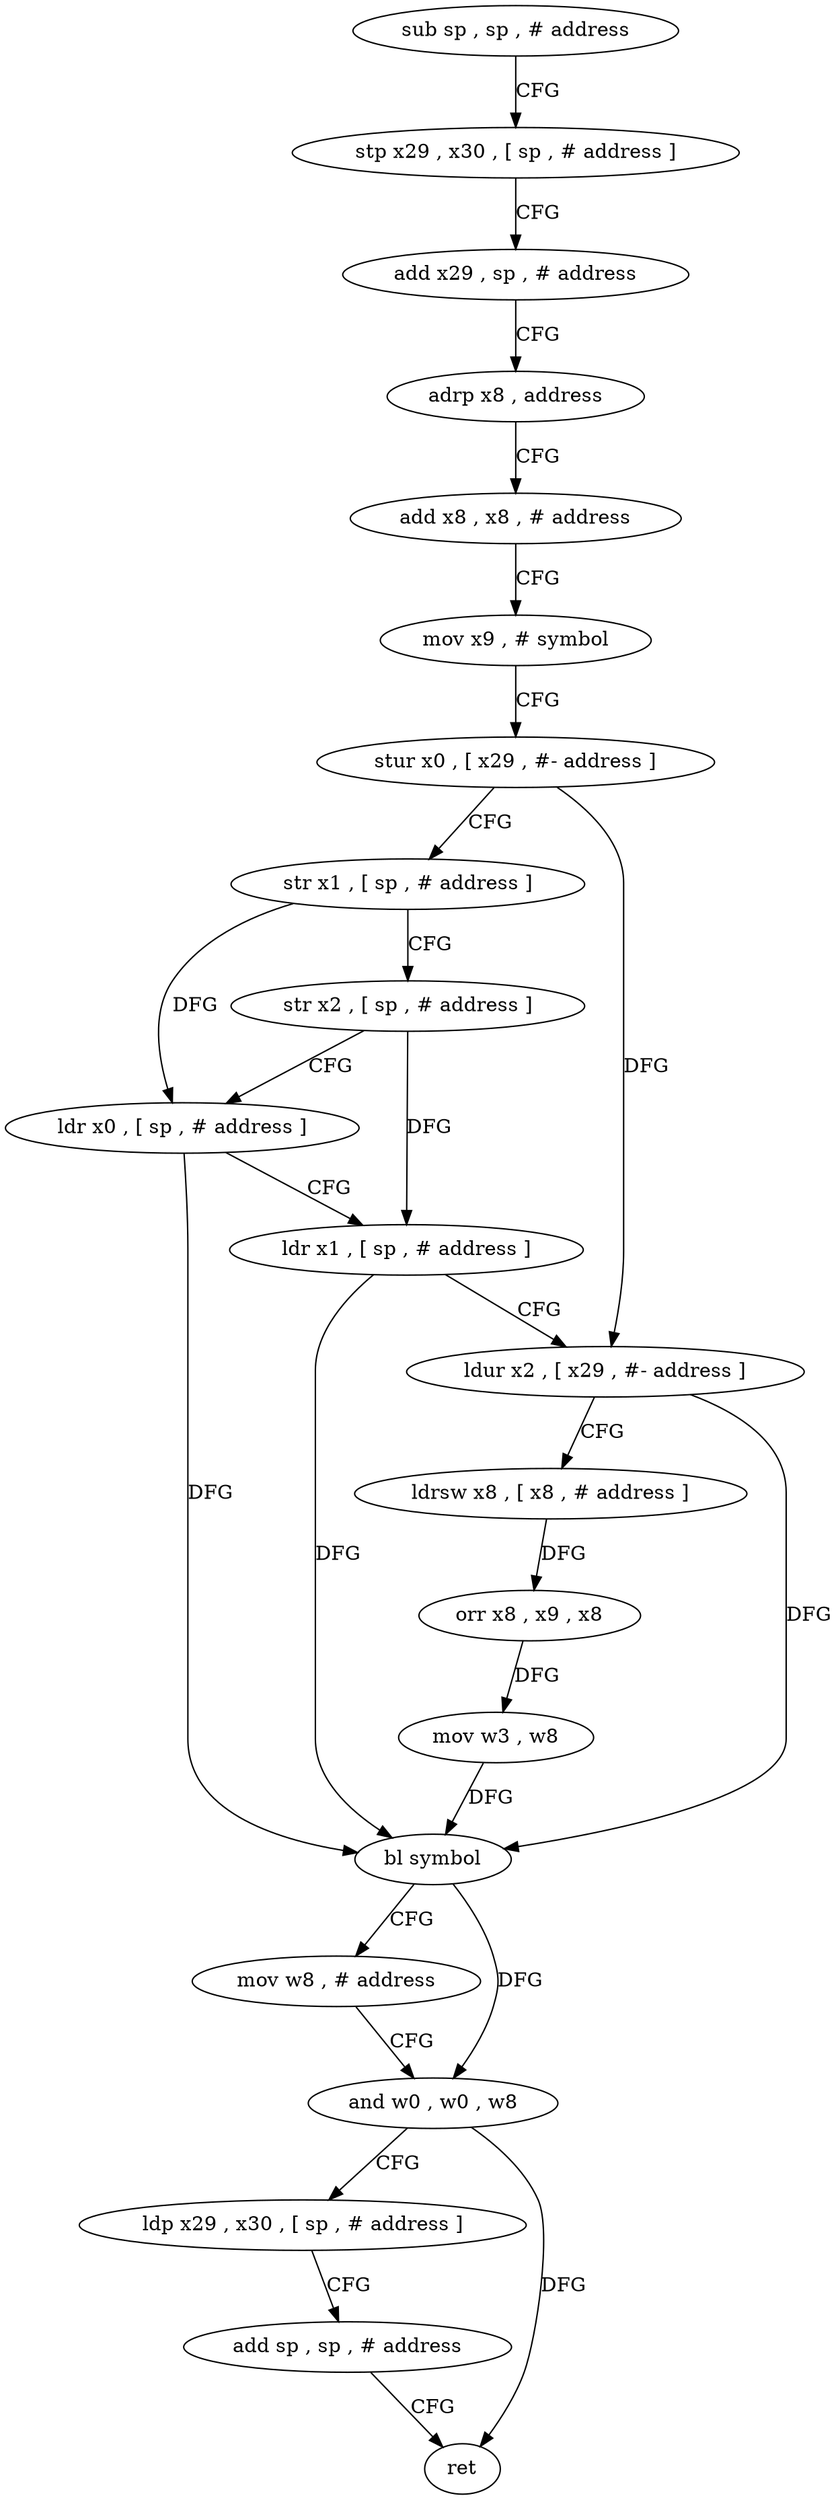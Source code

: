 digraph "func" {
"4276560" [label = "sub sp , sp , # address" ]
"4276564" [label = "stp x29 , x30 , [ sp , # address ]" ]
"4276568" [label = "add x29 , sp , # address" ]
"4276572" [label = "adrp x8 , address" ]
"4276576" [label = "add x8 , x8 , # address" ]
"4276580" [label = "mov x9 , # symbol" ]
"4276584" [label = "stur x0 , [ x29 , #- address ]" ]
"4276588" [label = "str x1 , [ sp , # address ]" ]
"4276592" [label = "str x2 , [ sp , # address ]" ]
"4276596" [label = "ldr x0 , [ sp , # address ]" ]
"4276600" [label = "ldr x1 , [ sp , # address ]" ]
"4276604" [label = "ldur x2 , [ x29 , #- address ]" ]
"4276608" [label = "ldrsw x8 , [ x8 , # address ]" ]
"4276612" [label = "orr x8 , x9 , x8" ]
"4276616" [label = "mov w3 , w8" ]
"4276620" [label = "bl symbol" ]
"4276624" [label = "mov w8 , # address" ]
"4276628" [label = "and w0 , w0 , w8" ]
"4276632" [label = "ldp x29 , x30 , [ sp , # address ]" ]
"4276636" [label = "add sp , sp , # address" ]
"4276640" [label = "ret" ]
"4276560" -> "4276564" [ label = "CFG" ]
"4276564" -> "4276568" [ label = "CFG" ]
"4276568" -> "4276572" [ label = "CFG" ]
"4276572" -> "4276576" [ label = "CFG" ]
"4276576" -> "4276580" [ label = "CFG" ]
"4276580" -> "4276584" [ label = "CFG" ]
"4276584" -> "4276588" [ label = "CFG" ]
"4276584" -> "4276604" [ label = "DFG" ]
"4276588" -> "4276592" [ label = "CFG" ]
"4276588" -> "4276596" [ label = "DFG" ]
"4276592" -> "4276596" [ label = "CFG" ]
"4276592" -> "4276600" [ label = "DFG" ]
"4276596" -> "4276600" [ label = "CFG" ]
"4276596" -> "4276620" [ label = "DFG" ]
"4276600" -> "4276604" [ label = "CFG" ]
"4276600" -> "4276620" [ label = "DFG" ]
"4276604" -> "4276608" [ label = "CFG" ]
"4276604" -> "4276620" [ label = "DFG" ]
"4276608" -> "4276612" [ label = "DFG" ]
"4276612" -> "4276616" [ label = "DFG" ]
"4276616" -> "4276620" [ label = "DFG" ]
"4276620" -> "4276624" [ label = "CFG" ]
"4276620" -> "4276628" [ label = "DFG" ]
"4276624" -> "4276628" [ label = "CFG" ]
"4276628" -> "4276632" [ label = "CFG" ]
"4276628" -> "4276640" [ label = "DFG" ]
"4276632" -> "4276636" [ label = "CFG" ]
"4276636" -> "4276640" [ label = "CFG" ]
}
